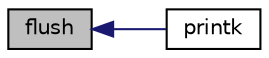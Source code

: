 digraph "flush"
{
  edge [fontname="Helvetica",fontsize="10",labelfontname="Helvetica",labelfontsize="10"];
  node [fontname="Helvetica",fontsize="10",shape=record];
  rankdir="LR";
  Node1 [label="flush",height=0.2,width=0.4,color="black", fillcolor="grey75", style="filled", fontcolor="black"];
  Node1 -> Node2 [dir="back",color="midnightblue",fontsize="10",style="solid",fontname="Helvetica"];
  Node2 [label="printk",height=0.2,width=0.4,color="black", fillcolor="white", style="filled",URL="$d3/df4/printk__user__space_8cpp.html#a8af92b5d9611db79b3408fe71c73ec72"];
}
